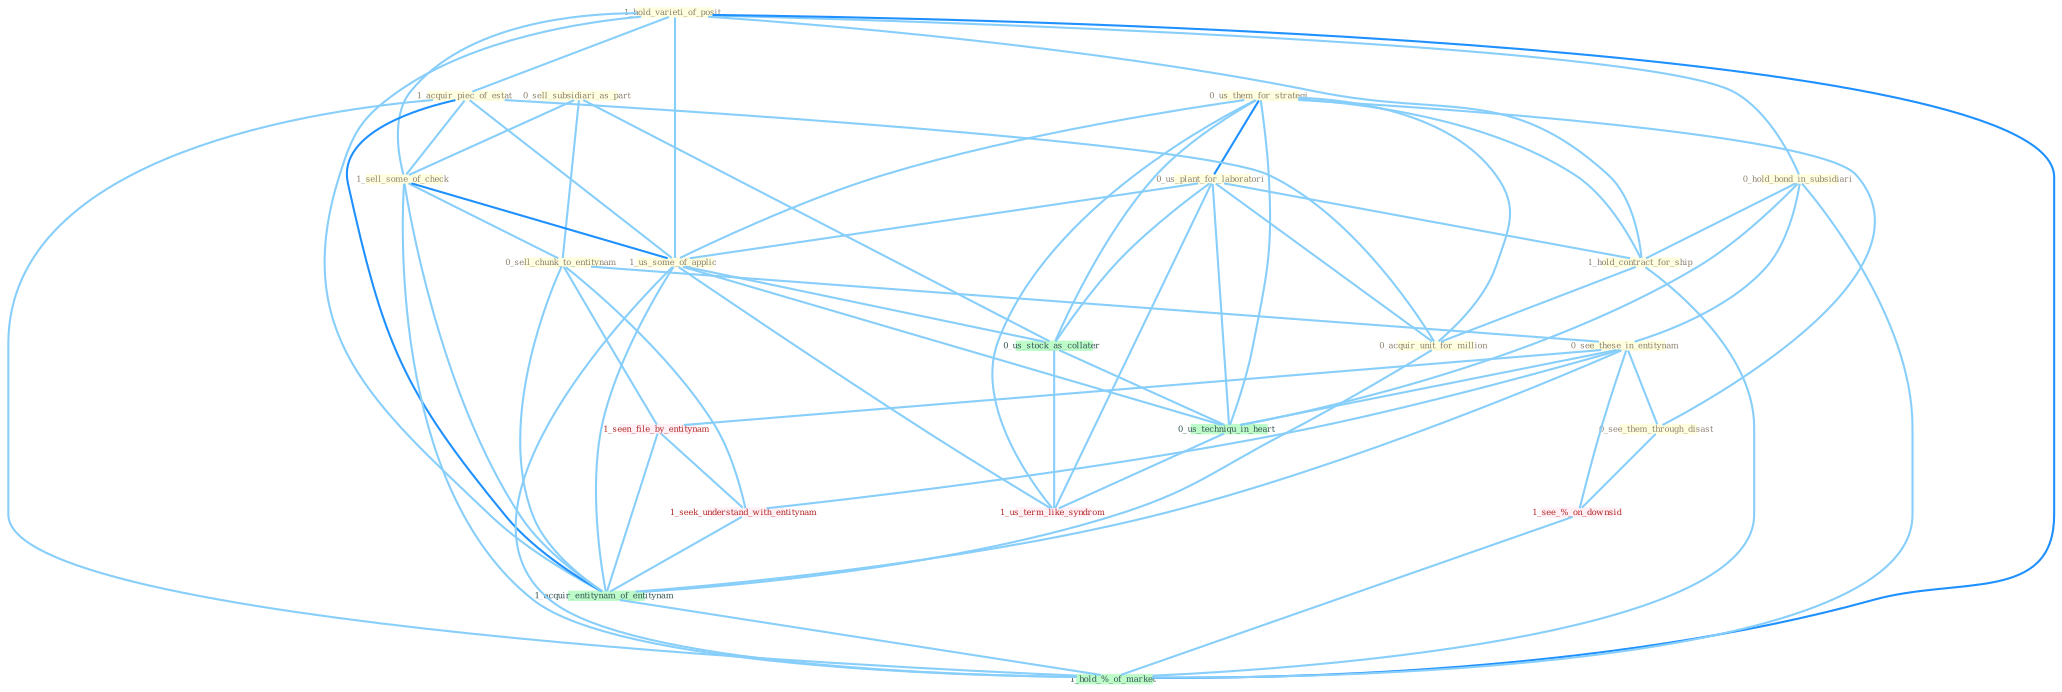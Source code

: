 Graph G{ 
    node
    [shape=polygon,style=filled,width=.5,height=.06,color="#BDFCC9",fixedsize=true,fontsize=4,
    fontcolor="#2f4f4f"];
    {node
    [color="#ffffe0", fontcolor="#8b7d6b"] "1_hold_varieti_of_posit " "0_hold_bond_in_subsidiari " "0_sell_subsidiari_as_part " "0_us_them_for_strategi " "0_us_plant_for_laboratori " "1_acquir_piec_of_estat " "1_sell_some_of_check " "0_sell_chunk_to_entitynam " "1_us_some_of_applic " "0_see_these_in_entitynam " "0_see_them_through_disast " "1_hold_contract_for_ship " "0_acquir_unit_for_million "}
{node [color="#fff0f5", fontcolor="#b22222"] "1_seen_file_by_entitynam " "1_seek_understand_with_entitynam " "1_see_%_on_downsid " "1_us_term_like_syndrom "}
edge [color="#B0E2FF"];

	"1_hold_varieti_of_posit " -- "0_hold_bond_in_subsidiari " [w="1", color="#87cefa" ];
	"1_hold_varieti_of_posit " -- "1_acquir_piec_of_estat " [w="1", color="#87cefa" ];
	"1_hold_varieti_of_posit " -- "1_sell_some_of_check " [w="1", color="#87cefa" ];
	"1_hold_varieti_of_posit " -- "1_us_some_of_applic " [w="1", color="#87cefa" ];
	"1_hold_varieti_of_posit " -- "1_hold_contract_for_ship " [w="1", color="#87cefa" ];
	"1_hold_varieti_of_posit " -- "1_acquir_entitynam_of_entitynam " [w="1", color="#87cefa" ];
	"1_hold_varieti_of_posit " -- "1_hold_%_of_market " [w="2", color="#1e90ff" , len=0.8];
	"0_hold_bond_in_subsidiari " -- "0_see_these_in_entitynam " [w="1", color="#87cefa" ];
	"0_hold_bond_in_subsidiari " -- "1_hold_contract_for_ship " [w="1", color="#87cefa" ];
	"0_hold_bond_in_subsidiari " -- "0_us_techniqu_in_heart " [w="1", color="#87cefa" ];
	"0_hold_bond_in_subsidiari " -- "1_hold_%_of_market " [w="1", color="#87cefa" ];
	"0_sell_subsidiari_as_part " -- "1_sell_some_of_check " [w="1", color="#87cefa" ];
	"0_sell_subsidiari_as_part " -- "0_sell_chunk_to_entitynam " [w="1", color="#87cefa" ];
	"0_sell_subsidiari_as_part " -- "0_us_stock_as_collater " [w="1", color="#87cefa" ];
	"0_us_them_for_strategi " -- "0_us_plant_for_laboratori " [w="2", color="#1e90ff" , len=0.8];
	"0_us_them_for_strategi " -- "1_us_some_of_applic " [w="1", color="#87cefa" ];
	"0_us_them_for_strategi " -- "0_see_them_through_disast " [w="1", color="#87cefa" ];
	"0_us_them_for_strategi " -- "1_hold_contract_for_ship " [w="1", color="#87cefa" ];
	"0_us_them_for_strategi " -- "0_acquir_unit_for_million " [w="1", color="#87cefa" ];
	"0_us_them_for_strategi " -- "0_us_stock_as_collater " [w="1", color="#87cefa" ];
	"0_us_them_for_strategi " -- "0_us_techniqu_in_heart " [w="1", color="#87cefa" ];
	"0_us_them_for_strategi " -- "1_us_term_like_syndrom " [w="1", color="#87cefa" ];
	"0_us_plant_for_laboratori " -- "1_us_some_of_applic " [w="1", color="#87cefa" ];
	"0_us_plant_for_laboratori " -- "1_hold_contract_for_ship " [w="1", color="#87cefa" ];
	"0_us_plant_for_laboratori " -- "0_acquir_unit_for_million " [w="1", color="#87cefa" ];
	"0_us_plant_for_laboratori " -- "0_us_stock_as_collater " [w="1", color="#87cefa" ];
	"0_us_plant_for_laboratori " -- "0_us_techniqu_in_heart " [w="1", color="#87cefa" ];
	"0_us_plant_for_laboratori " -- "1_us_term_like_syndrom " [w="1", color="#87cefa" ];
	"1_acquir_piec_of_estat " -- "1_sell_some_of_check " [w="1", color="#87cefa" ];
	"1_acquir_piec_of_estat " -- "1_us_some_of_applic " [w="1", color="#87cefa" ];
	"1_acquir_piec_of_estat " -- "0_acquir_unit_for_million " [w="1", color="#87cefa" ];
	"1_acquir_piec_of_estat " -- "1_acquir_entitynam_of_entitynam " [w="2", color="#1e90ff" , len=0.8];
	"1_acquir_piec_of_estat " -- "1_hold_%_of_market " [w="1", color="#87cefa" ];
	"1_sell_some_of_check " -- "0_sell_chunk_to_entitynam " [w="1", color="#87cefa" ];
	"1_sell_some_of_check " -- "1_us_some_of_applic " [w="2", color="#1e90ff" , len=0.8];
	"1_sell_some_of_check " -- "1_acquir_entitynam_of_entitynam " [w="1", color="#87cefa" ];
	"1_sell_some_of_check " -- "1_hold_%_of_market " [w="1", color="#87cefa" ];
	"0_sell_chunk_to_entitynam " -- "0_see_these_in_entitynam " [w="1", color="#87cefa" ];
	"0_sell_chunk_to_entitynam " -- "1_seen_file_by_entitynam " [w="1", color="#87cefa" ];
	"0_sell_chunk_to_entitynam " -- "1_seek_understand_with_entitynam " [w="1", color="#87cefa" ];
	"0_sell_chunk_to_entitynam " -- "1_acquir_entitynam_of_entitynam " [w="1", color="#87cefa" ];
	"1_us_some_of_applic " -- "0_us_stock_as_collater " [w="1", color="#87cefa" ];
	"1_us_some_of_applic " -- "1_acquir_entitynam_of_entitynam " [w="1", color="#87cefa" ];
	"1_us_some_of_applic " -- "0_us_techniqu_in_heart " [w="1", color="#87cefa" ];
	"1_us_some_of_applic " -- "1_us_term_like_syndrom " [w="1", color="#87cefa" ];
	"1_us_some_of_applic " -- "1_hold_%_of_market " [w="1", color="#87cefa" ];
	"0_see_these_in_entitynam " -- "0_see_them_through_disast " [w="1", color="#87cefa" ];
	"0_see_these_in_entitynam " -- "1_seen_file_by_entitynam " [w="1", color="#87cefa" ];
	"0_see_these_in_entitynam " -- "1_seek_understand_with_entitynam " [w="1", color="#87cefa" ];
	"0_see_these_in_entitynam " -- "1_acquir_entitynam_of_entitynam " [w="1", color="#87cefa" ];
	"0_see_these_in_entitynam " -- "0_us_techniqu_in_heart " [w="1", color="#87cefa" ];
	"0_see_these_in_entitynam " -- "1_see_%_on_downsid " [w="1", color="#87cefa" ];
	"0_see_them_through_disast " -- "1_see_%_on_downsid " [w="1", color="#87cefa" ];
	"1_hold_contract_for_ship " -- "0_acquir_unit_for_million " [w="1", color="#87cefa" ];
	"1_hold_contract_for_ship " -- "1_hold_%_of_market " [w="1", color="#87cefa" ];
	"0_acquir_unit_for_million " -- "1_acquir_entitynam_of_entitynam " [w="1", color="#87cefa" ];
	"1_seen_file_by_entitynam " -- "1_seek_understand_with_entitynam " [w="1", color="#87cefa" ];
	"1_seen_file_by_entitynam " -- "1_acquir_entitynam_of_entitynam " [w="1", color="#87cefa" ];
	"0_us_stock_as_collater " -- "0_us_techniqu_in_heart " [w="1", color="#87cefa" ];
	"0_us_stock_as_collater " -- "1_us_term_like_syndrom " [w="1", color="#87cefa" ];
	"1_seek_understand_with_entitynam " -- "1_acquir_entitynam_of_entitynam " [w="1", color="#87cefa" ];
	"1_acquir_entitynam_of_entitynam " -- "1_hold_%_of_market " [w="1", color="#87cefa" ];
	"0_us_techniqu_in_heart " -- "1_us_term_like_syndrom " [w="1", color="#87cefa" ];
	"1_see_%_on_downsid " -- "1_hold_%_of_market " [w="1", color="#87cefa" ];
}